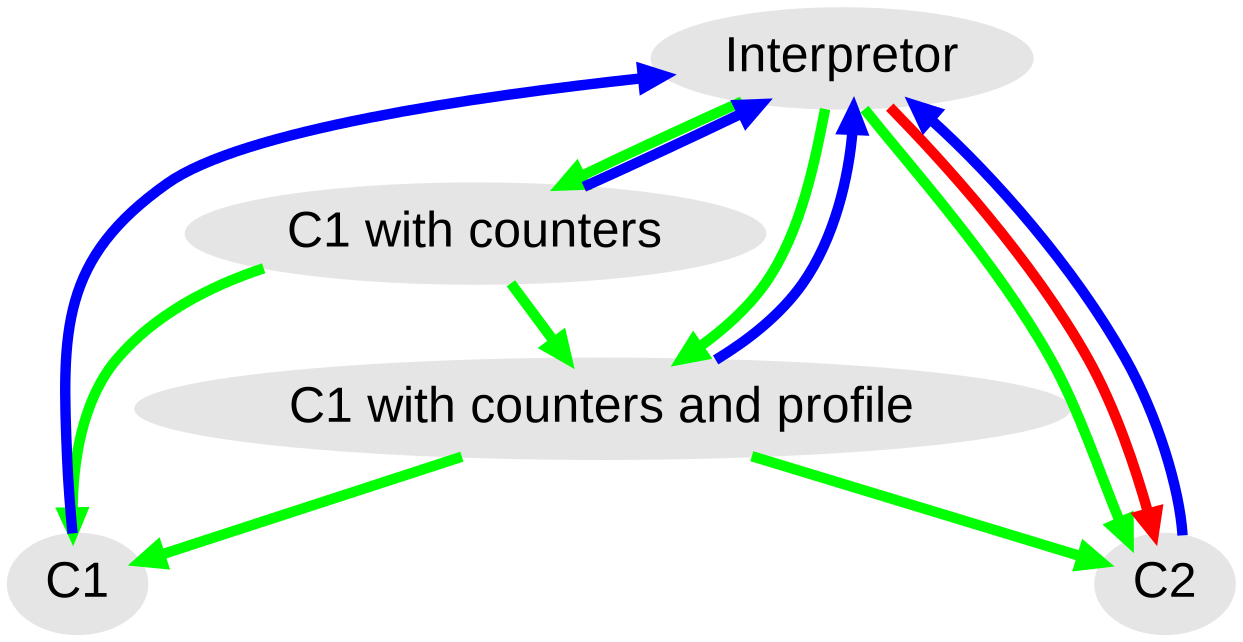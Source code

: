 digraph Chaine{
    node [fontsize=24 fontname="Arial" style=filled color=gray90];
    edge [penwidth = 5 fontsize=18 fontname="Times" color=green];

    Interpretor -> "C1 with counters";
    Interpretor -> "C1 with counters and profile";
    Interpretor -> C2;
    "C1 with counters" -> "C1 with counters and profile";
    "C1 with counters" -> "C1";
    "C1 with counters and profile"-> C2;
    "C1 with counters and profile"-> C1;
    edge [penwidth = 5 fontsize=18 fontname="Times" color=red];
    Interpretor -> C2;  
    edge [penwidth = 5 fontsize=18 fontname="Times" color=blue];
    C2 -> Interpretor;  
    "C1 with counters" -> Interpretor;
    "C1 with counters and profile" ->     Interpretor;
     C1 ->   Interpretor;
}